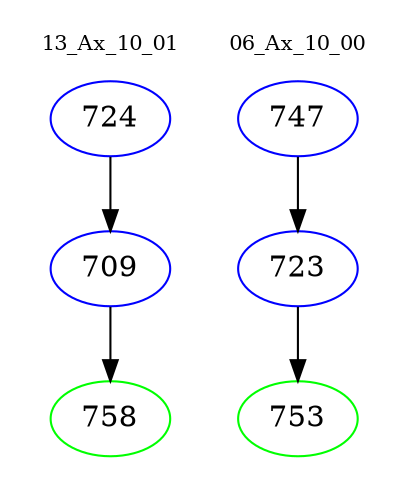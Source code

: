 digraph{
subgraph cluster_0 {
color = white
label = "13_Ax_10_01";
fontsize=10;
T0_724 [label="724", color="blue"]
T0_724 -> T0_709 [color="black"]
T0_709 [label="709", color="blue"]
T0_709 -> T0_758 [color="black"]
T0_758 [label="758", color="green"]
}
subgraph cluster_1 {
color = white
label = "06_Ax_10_00";
fontsize=10;
T1_747 [label="747", color="blue"]
T1_747 -> T1_723 [color="black"]
T1_723 [label="723", color="blue"]
T1_723 -> T1_753 [color="black"]
T1_753 [label="753", color="green"]
}
}
